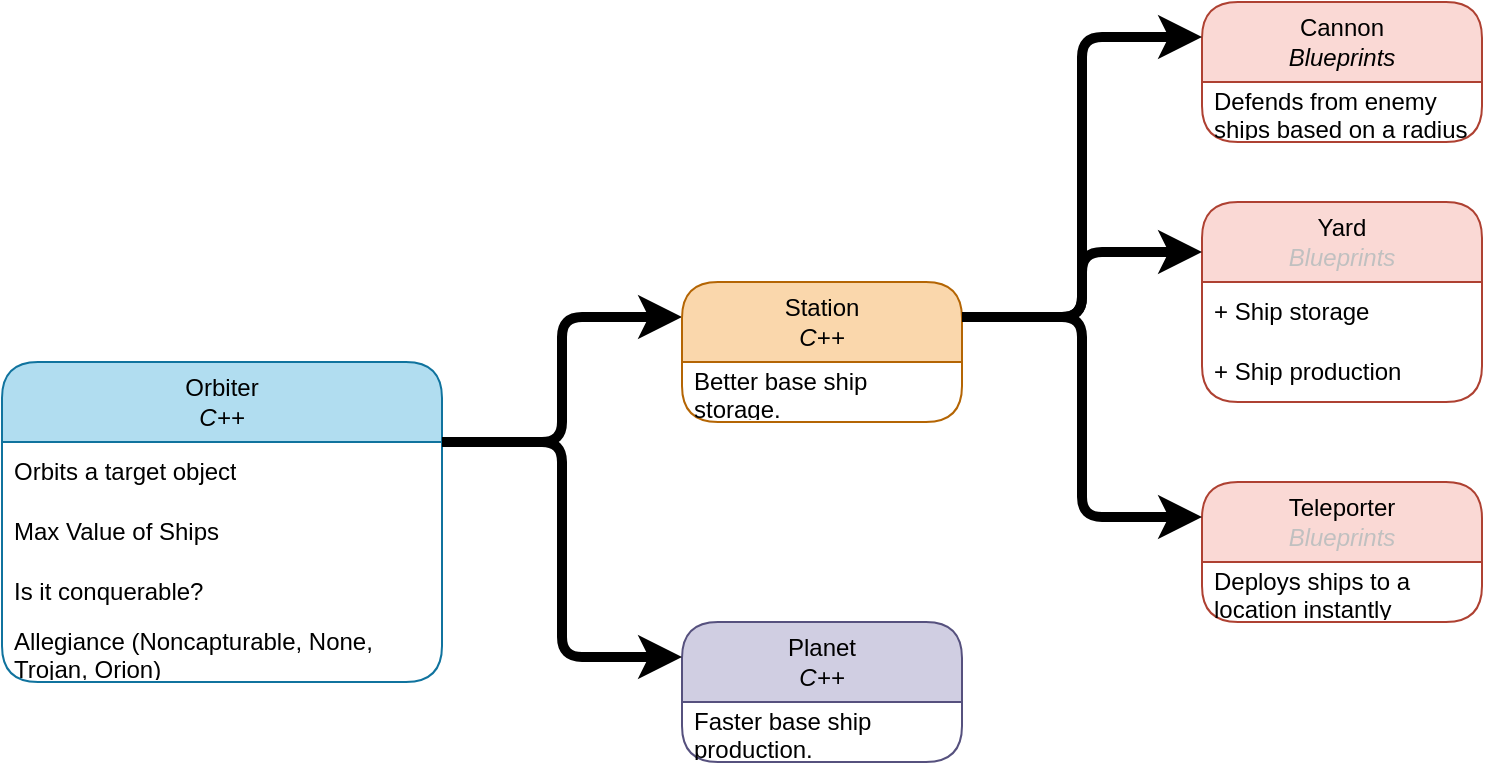 <mxfile>
    <diagram id="5qQrKxn0gmMHW2GYTFAi" name="Orbiter_Class">
        <mxGraphModel dx="644" dy="766" grid="1" gridSize="10" guides="1" tooltips="1" connect="1" arrows="1" fold="1" page="1" pageScale="1" pageWidth="850" pageHeight="1100" math="0" shadow="0">
            <root>
                <mxCell id="0"/>
                <mxCell id="1" parent="0"/>
                <mxCell id="30" style="edgeStyle=orthogonalEdgeStyle;html=1;exitX=1;exitY=0.25;exitDx=0;exitDy=0;entryX=0;entryY=0.25;entryDx=0;entryDy=0;strokeWidth=5;strokeColor=light-dark(#000000,#173D4D);" parent="1" source="2" target="10" edge="1">
                    <mxGeometry relative="1" as="geometry"/>
                </mxCell>
                <mxCell id="2" value="Orbiter&lt;div&gt;&lt;i&gt;C++&lt;/i&gt;&lt;/div&gt;" style="swimlane;fontStyle=0;childLayout=stackLayout;horizontal=1;startSize=40;horizontalStack=0;resizeParent=1;resizeParentMax=0;resizeLast=0;collapsible=1;marginBottom=0;whiteSpace=wrap;html=1;rounded=1;shadow=0;fillColor=#B1DDF0;strokeColor=#10739e;fillStyle=auto;" parent="1" vertex="1">
                    <mxGeometry x="30" y="420" width="220" height="160" as="geometry"/>
                </mxCell>
                <mxCell id="3" value="Orbits a target object" style="text;strokeColor=none;fillColor=none;align=left;verticalAlign=middle;spacingLeft=4;spacingRight=4;overflow=hidden;points=[[0,0.5],[1,0.5]];portConstraint=eastwest;rotatable=0;whiteSpace=wrap;html=1;" parent="2" vertex="1">
                    <mxGeometry y="40" width="220" height="30" as="geometry"/>
                </mxCell>
                <mxCell id="9" value="Max Value of Ships" style="text;strokeColor=none;fillColor=none;align=left;verticalAlign=middle;spacingLeft=4;spacingRight=4;overflow=hidden;points=[[0,0.5],[1,0.5]];portConstraint=eastwest;rotatable=0;whiteSpace=wrap;html=1;" parent="2" vertex="1">
                    <mxGeometry y="70" width="220" height="30" as="geometry"/>
                </mxCell>
                <mxCell id="37" value="Is it conquerable?" style="text;strokeColor=none;fillColor=none;align=left;verticalAlign=middle;spacingLeft=4;spacingRight=4;overflow=hidden;points=[[0,0.5],[1,0.5]];portConstraint=eastwest;rotatable=0;whiteSpace=wrap;html=1;" vertex="1" parent="2">
                    <mxGeometry y="100" width="220" height="30" as="geometry"/>
                </mxCell>
                <mxCell id="36" value="Allegiance (Noncapturable, None, Trojan, Orion)" style="text;strokeColor=none;fillColor=none;align=left;verticalAlign=middle;spacingLeft=4;spacingRight=4;overflow=hidden;points=[[0,0.5],[1,0.5]];portConstraint=eastwest;rotatable=0;whiteSpace=wrap;html=1;" parent="2" vertex="1">
                    <mxGeometry y="130" width="220" height="30" as="geometry"/>
                </mxCell>
                <mxCell id="6" value="Planet&lt;div&gt;&lt;i&gt;C++&lt;/i&gt;&lt;/div&gt;" style="swimlane;fontStyle=0;childLayout=stackLayout;horizontal=1;startSize=40;horizontalStack=0;resizeParent=1;resizeParentMax=0;resizeLast=0;collapsible=1;marginBottom=0;whiteSpace=wrap;html=1;rounded=1;shadow=0;fillColor=#d0cee2;strokeColor=#56517e;" parent="1" vertex="1">
                    <mxGeometry x="370" y="550" width="140" height="70" as="geometry"/>
                </mxCell>
                <mxCell id="7" value="Faster base ship production." style="text;strokeColor=none;fillColor=none;align=left;verticalAlign=middle;spacingLeft=4;spacingRight=4;overflow=hidden;points=[[0,0.5],[1,0.5]];portConstraint=eastwest;rotatable=0;whiteSpace=wrap;html=1;" parent="6" vertex="1">
                    <mxGeometry y="40" width="140" height="30" as="geometry"/>
                </mxCell>
                <mxCell id="10" value="Station&lt;div&gt;&lt;i&gt;C++&lt;/i&gt;&lt;/div&gt;" style="swimlane;fontStyle=0;childLayout=stackLayout;horizontal=1;startSize=40;horizontalStack=0;resizeParent=1;resizeParentMax=0;resizeLast=0;collapsible=1;marginBottom=0;whiteSpace=wrap;html=1;rounded=1;shadow=0;fillColor=#FAD7AC;strokeColor=#b46504;glass=0;labelBackgroundColor=none;" parent="1" vertex="1">
                    <mxGeometry x="370" y="380" width="140" height="70" as="geometry"/>
                </mxCell>
                <mxCell id="11" value="Better base ship storage." style="text;strokeColor=none;fillColor=none;align=left;verticalAlign=middle;spacingLeft=4;spacingRight=4;overflow=hidden;points=[[0,0.5],[1,0.5]];portConstraint=eastwest;rotatable=0;whiteSpace=wrap;html=1;" parent="10" vertex="1">
                    <mxGeometry y="40" width="140" height="30" as="geometry"/>
                </mxCell>
                <mxCell id="12" value="Cannon&lt;div&gt;&lt;i&gt;Blueprints&lt;/i&gt;&lt;/div&gt;" style="swimlane;fontStyle=0;childLayout=stackLayout;horizontal=1;startSize=40;horizontalStack=0;resizeParent=1;resizeParentMax=0;resizeLast=0;collapsible=1;marginBottom=0;whiteSpace=wrap;html=1;rounded=1;shadow=0;fillColor=#fad9d5;strokeColor=#ae4132;" parent="1" vertex="1">
                    <mxGeometry x="630" y="240" width="140" height="70" as="geometry"/>
                </mxCell>
                <mxCell id="13" value="Defends from enemy ships based on a radius" style="text;strokeColor=none;fillColor=none;align=left;verticalAlign=middle;spacingLeft=4;spacingRight=4;overflow=hidden;points=[[0,0.5],[1,0.5]];portConstraint=eastwest;rotatable=0;whiteSpace=wrap;html=1;" parent="12" vertex="1">
                    <mxGeometry y="40" width="140" height="30" as="geometry"/>
                </mxCell>
                <mxCell id="14" value="Yard&lt;div&gt;&lt;i style=&quot;color: rgb(192, 192, 192);&quot;&gt;Blueprints&lt;/i&gt;&lt;/div&gt;" style="swimlane;fontStyle=0;childLayout=stackLayout;horizontal=1;startSize=40;horizontalStack=0;resizeParent=1;resizeParentMax=0;resizeLast=0;collapsible=1;marginBottom=0;whiteSpace=wrap;html=1;rounded=1;shadow=0;fillColor=#fad9d5;strokeColor=#ae4132;" parent="1" vertex="1">
                    <mxGeometry x="630" y="340" width="140" height="100" as="geometry"/>
                </mxCell>
                <mxCell id="15" value="+ Ship storage" style="text;strokeColor=none;fillColor=none;align=left;verticalAlign=middle;spacingLeft=4;spacingRight=4;overflow=hidden;points=[[0,0.5],[1,0.5]];portConstraint=eastwest;rotatable=0;whiteSpace=wrap;html=1;" parent="14" vertex="1">
                    <mxGeometry y="40" width="140" height="30" as="geometry"/>
                </mxCell>
                <mxCell id="21" value="+ Ship production" style="text;strokeColor=none;fillColor=none;align=left;verticalAlign=middle;spacingLeft=4;spacingRight=4;overflow=hidden;points=[[0,0.5],[1,0.5]];portConstraint=eastwest;rotatable=0;whiteSpace=wrap;html=1;" parent="14" vertex="1">
                    <mxGeometry y="70" width="140" height="30" as="geometry"/>
                </mxCell>
                <mxCell id="16" value="Teleporter&lt;div&gt;&lt;i style=&quot;color: rgb(192, 192, 192);&quot;&gt;Blueprints&lt;/i&gt;&lt;/div&gt;" style="swimlane;fontStyle=0;childLayout=stackLayout;horizontal=1;startSize=40;horizontalStack=0;resizeParent=1;resizeParentMax=0;resizeLast=0;collapsible=1;marginBottom=0;whiteSpace=wrap;html=1;rounded=1;shadow=0;fillColor=#fad9d5;strokeColor=#ae4132;" parent="1" vertex="1">
                    <mxGeometry x="630" y="480" width="140" height="70" as="geometry"/>
                </mxCell>
                <mxCell id="17" value="Deploys ships to a location instantly" style="text;strokeColor=none;fillColor=none;align=left;verticalAlign=middle;spacingLeft=4;spacingRight=4;overflow=hidden;points=[[0,0.5],[1,0.5]];portConstraint=eastwest;rotatable=0;whiteSpace=wrap;html=1;" parent="16" vertex="1">
                    <mxGeometry y="40" width="140" height="30" as="geometry"/>
                </mxCell>
                <mxCell id="31" style="edgeStyle=orthogonalEdgeStyle;html=1;exitX=1;exitY=0.25;exitDx=0;exitDy=0;entryX=0;entryY=0.25;entryDx=0;entryDy=0;strokeWidth=5;strokeColor=light-dark(#000000,#173D4D);" parent="1" source="2" target="6" edge="1">
                    <mxGeometry relative="1" as="geometry">
                        <mxPoint x="260" y="460" as="sourcePoint"/>
                        <mxPoint x="380" y="420" as="targetPoint"/>
                    </mxGeometry>
                </mxCell>
                <mxCell id="32" style="edgeStyle=orthogonalEdgeStyle;html=1;exitX=1;exitY=0.25;exitDx=0;exitDy=0;entryX=0;entryY=0.25;entryDx=0;entryDy=0;strokeWidth=5;strokeColor=light-dark(#000000,#4B2D08);" parent="1" source="10" target="12" edge="1">
                    <mxGeometry relative="1" as="geometry">
                        <mxPoint x="509.49" y="475" as="sourcePoint"/>
                        <mxPoint x="629.49" y="420" as="targetPoint"/>
                    </mxGeometry>
                </mxCell>
                <mxCell id="33" style="edgeStyle=orthogonalEdgeStyle;html=1;exitX=1;exitY=0.25;exitDx=0;exitDy=0;entryX=0;entryY=0.25;entryDx=0;entryDy=0;strokeWidth=5;strokeColor=light-dark(#000000,#4B2D08);" parent="1" source="10" target="14" edge="1">
                    <mxGeometry relative="1" as="geometry">
                        <mxPoint x="520" y="420" as="sourcePoint"/>
                        <mxPoint x="640" y="265" as="targetPoint"/>
                    </mxGeometry>
                </mxCell>
                <mxCell id="35" style="edgeStyle=orthogonalEdgeStyle;html=1;exitX=1;exitY=0.25;exitDx=0;exitDy=0;entryX=0;entryY=0.25;entryDx=0;entryDy=0;strokeWidth=5;strokeColor=light-dark(#000000,#4B2D08);" parent="1" source="10" target="16" edge="1">
                    <mxGeometry relative="1" as="geometry">
                        <mxPoint x="520" y="420" as="sourcePoint"/>
                        <mxPoint x="640" y="373" as="targetPoint"/>
                    </mxGeometry>
                </mxCell>
            </root>
        </mxGraphModel>
    </diagram>
</mxfile>